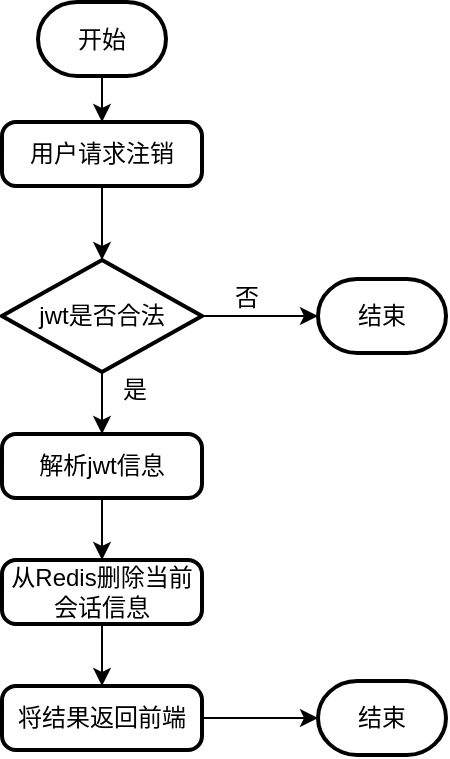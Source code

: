<mxfile version="19.0.0" type="github">
  <diagram id="1y82u6gaSWqw6R58mSbO" name="第 1 页">
    <mxGraphModel dx="1038" dy="539" grid="0" gridSize="10" guides="1" tooltips="1" connect="1" arrows="1" fold="1" page="1" pageScale="1" pageWidth="827" pageHeight="1169" math="0" shadow="0">
      <root>
        <mxCell id="0" />
        <mxCell id="1" parent="0" />
        <mxCell id="0rak1xLl9r6X8j5HJ1MS-11" style="edgeStyle=orthogonalEdgeStyle;rounded=0;orthogonalLoop=1;jettySize=auto;html=1;entryX=0.5;entryY=0;entryDx=0;entryDy=0;" edge="1" parent="1" source="0rak1xLl9r6X8j5HJ1MS-1" target="0rak1xLl9r6X8j5HJ1MS-4">
          <mxGeometry relative="1" as="geometry" />
        </mxCell>
        <mxCell id="0rak1xLl9r6X8j5HJ1MS-1" value="开始" style="strokeWidth=2;html=1;shape=mxgraph.flowchart.terminator;whiteSpace=wrap;" vertex="1" parent="1">
          <mxGeometry x="323" y="33" width="64" height="37" as="geometry" />
        </mxCell>
        <mxCell id="0rak1xLl9r6X8j5HJ1MS-3" value="结束" style="strokeWidth=2;html=1;shape=mxgraph.flowchart.terminator;whiteSpace=wrap;" vertex="1" parent="1">
          <mxGeometry x="463" y="171.5" width="64" height="37" as="geometry" />
        </mxCell>
        <mxCell id="0rak1xLl9r6X8j5HJ1MS-12" style="edgeStyle=orthogonalEdgeStyle;rounded=0;orthogonalLoop=1;jettySize=auto;html=1;entryX=0.5;entryY=0;entryDx=0;entryDy=0;entryPerimeter=0;" edge="1" parent="1" source="0rak1xLl9r6X8j5HJ1MS-4" target="0rak1xLl9r6X8j5HJ1MS-5">
          <mxGeometry relative="1" as="geometry" />
        </mxCell>
        <mxCell id="0rak1xLl9r6X8j5HJ1MS-4" value="用户请求注销" style="rounded=1;whiteSpace=wrap;html=1;absoluteArcSize=1;arcSize=14;strokeWidth=2;" vertex="1" parent="1">
          <mxGeometry x="305" y="93" width="100" height="32" as="geometry" />
        </mxCell>
        <mxCell id="0rak1xLl9r6X8j5HJ1MS-6" style="edgeStyle=orthogonalEdgeStyle;rounded=0;orthogonalLoop=1;jettySize=auto;html=1;entryX=0;entryY=0.5;entryDx=0;entryDy=0;entryPerimeter=0;" edge="1" parent="1" source="0rak1xLl9r6X8j5HJ1MS-5" target="0rak1xLl9r6X8j5HJ1MS-3">
          <mxGeometry relative="1" as="geometry" />
        </mxCell>
        <mxCell id="0rak1xLl9r6X8j5HJ1MS-13" style="edgeStyle=orthogonalEdgeStyle;rounded=0;orthogonalLoop=1;jettySize=auto;html=1;entryX=0.5;entryY=0;entryDx=0;entryDy=0;" edge="1" parent="1" source="0rak1xLl9r6X8j5HJ1MS-5" target="0rak1xLl9r6X8j5HJ1MS-8">
          <mxGeometry relative="1" as="geometry" />
        </mxCell>
        <mxCell id="0rak1xLl9r6X8j5HJ1MS-5" value="jwt是否合法" style="strokeWidth=2;html=1;shape=mxgraph.flowchart.decision;whiteSpace=wrap;" vertex="1" parent="1">
          <mxGeometry x="305" y="162" width="100" height="56" as="geometry" />
        </mxCell>
        <mxCell id="0rak1xLl9r6X8j5HJ1MS-7" value="否" style="text;html=1;align=center;verticalAlign=middle;resizable=0;points=[];autosize=1;strokeColor=none;fillColor=none;" vertex="1" parent="1">
          <mxGeometry x="416" y="171.5" width="22" height="18" as="geometry" />
        </mxCell>
        <mxCell id="0rak1xLl9r6X8j5HJ1MS-14" style="edgeStyle=orthogonalEdgeStyle;rounded=0;orthogonalLoop=1;jettySize=auto;html=1;entryX=0.5;entryY=0;entryDx=0;entryDy=0;" edge="1" parent="1" source="0rak1xLl9r6X8j5HJ1MS-8" target="0rak1xLl9r6X8j5HJ1MS-9">
          <mxGeometry relative="1" as="geometry" />
        </mxCell>
        <mxCell id="0rak1xLl9r6X8j5HJ1MS-8" value="解析jwt信息" style="rounded=1;whiteSpace=wrap;html=1;absoluteArcSize=1;arcSize=14;strokeWidth=2;" vertex="1" parent="1">
          <mxGeometry x="305" y="249" width="100" height="32" as="geometry" />
        </mxCell>
        <mxCell id="0rak1xLl9r6X8j5HJ1MS-15" style="edgeStyle=orthogonalEdgeStyle;rounded=0;orthogonalLoop=1;jettySize=auto;html=1;entryX=0.5;entryY=0;entryDx=0;entryDy=0;" edge="1" parent="1" source="0rak1xLl9r6X8j5HJ1MS-9" target="0rak1xLl9r6X8j5HJ1MS-10">
          <mxGeometry relative="1" as="geometry" />
        </mxCell>
        <mxCell id="0rak1xLl9r6X8j5HJ1MS-9" value="从Redis删除当前会话信息" style="rounded=1;whiteSpace=wrap;html=1;absoluteArcSize=1;arcSize=14;strokeWidth=2;" vertex="1" parent="1">
          <mxGeometry x="305" y="312" width="100" height="32" as="geometry" />
        </mxCell>
        <mxCell id="0rak1xLl9r6X8j5HJ1MS-17" style="edgeStyle=orthogonalEdgeStyle;rounded=0;orthogonalLoop=1;jettySize=auto;html=1;entryX=0;entryY=0.5;entryDx=0;entryDy=0;entryPerimeter=0;" edge="1" parent="1" source="0rak1xLl9r6X8j5HJ1MS-10" target="0rak1xLl9r6X8j5HJ1MS-16">
          <mxGeometry relative="1" as="geometry" />
        </mxCell>
        <mxCell id="0rak1xLl9r6X8j5HJ1MS-10" value="将结果返回前端" style="rounded=1;whiteSpace=wrap;html=1;absoluteArcSize=1;arcSize=14;strokeWidth=2;" vertex="1" parent="1">
          <mxGeometry x="305" y="375" width="100" height="32" as="geometry" />
        </mxCell>
        <mxCell id="0rak1xLl9r6X8j5HJ1MS-16" value="结束" style="strokeWidth=2;html=1;shape=mxgraph.flowchart.terminator;whiteSpace=wrap;" vertex="1" parent="1">
          <mxGeometry x="463" y="372.5" width="64" height="37" as="geometry" />
        </mxCell>
        <mxCell id="0rak1xLl9r6X8j5HJ1MS-18" value="是" style="text;html=1;align=center;verticalAlign=middle;resizable=0;points=[];autosize=1;strokeColor=none;fillColor=none;" vertex="1" parent="1">
          <mxGeometry x="360" y="218" width="22" height="18" as="geometry" />
        </mxCell>
      </root>
    </mxGraphModel>
  </diagram>
</mxfile>
